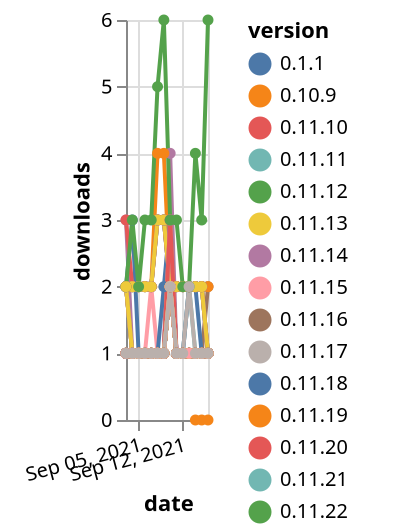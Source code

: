 {"$schema": "https://vega.github.io/schema/vega-lite/v5.json", "description": "A simple bar chart with embedded data.", "data": {"values": [{"date": "2021-09-03", "total": 203, "delta": 1, "version": "0.11.8"}, {"date": "2021-09-04", "total": 204, "delta": 1, "version": "0.11.8"}, {"date": "2021-09-05", "total": 205, "delta": 1, "version": "0.11.8"}, {"date": "2021-09-06", "total": 206, "delta": 1, "version": "0.11.8"}, {"date": "2021-09-07", "total": 207, "delta": 1, "version": "0.11.8"}, {"date": "2021-09-08", "total": 208, "delta": 1, "version": "0.11.8"}, {"date": "2021-09-09", "total": 209, "delta": 1, "version": "0.11.8"}, {"date": "2021-09-10", "total": 211, "delta": 2, "version": "0.11.8"}, {"date": "2021-09-11", "total": 212, "delta": 1, "version": "0.11.8"}, {"date": "2021-09-12", "total": 213, "delta": 1, "version": "0.11.8"}, {"date": "2021-09-13", "total": 214, "delta": 1, "version": "0.11.8"}, {"date": "2021-09-14", "total": 215, "delta": 1, "version": "0.11.8"}, {"date": "2021-09-15", "total": 216, "delta": 1, "version": "0.11.8"}, {"date": "2021-09-16", "total": 218, "delta": 2, "version": "0.11.8"}, {"date": "2021-09-03", "total": 196, "delta": 3, "version": "0.14.17"}, {"date": "2021-09-04", "total": 197, "delta": 1, "version": "0.14.17"}, {"date": "2021-09-05", "total": 198, "delta": 1, "version": "0.14.17"}, {"date": "2021-09-06", "total": 199, "delta": 1, "version": "0.14.17"}, {"date": "2021-09-07", "total": 200, "delta": 1, "version": "0.14.17"}, {"date": "2021-09-08", "total": 201, "delta": 1, "version": "0.14.17"}, {"date": "2021-09-09", "total": 202, "delta": 1, "version": "0.14.17"}, {"date": "2021-09-10", "total": 206, "delta": 4, "version": "0.14.17"}, {"date": "2021-09-11", "total": 207, "delta": 1, "version": "0.14.17"}, {"date": "2021-09-12", "total": 208, "delta": 1, "version": "0.14.17"}, {"date": "2021-09-13", "total": 209, "delta": 1, "version": "0.14.17"}, {"date": "2021-09-14", "total": 210, "delta": 1, "version": "0.14.17"}, {"date": "2021-09-15", "total": 211, "delta": 1, "version": "0.14.17"}, {"date": "2021-09-16", "total": 212, "delta": 1, "version": "0.14.17"}, {"date": "2021-09-03", "total": 229, "delta": 1, "version": "0.11.18"}, {"date": "2021-09-04", "total": 230, "delta": 1, "version": "0.11.18"}, {"date": "2021-09-05", "total": 231, "delta": 1, "version": "0.11.18"}, {"date": "2021-09-06", "total": 232, "delta": 1, "version": "0.11.18"}, {"date": "2021-09-07", "total": 233, "delta": 1, "version": "0.11.18"}, {"date": "2021-09-08", "total": 234, "delta": 1, "version": "0.11.18"}, {"date": "2021-09-09", "total": 235, "delta": 1, "version": "0.11.18"}, {"date": "2021-09-10", "total": 237, "delta": 2, "version": "0.11.18"}, {"date": "2021-09-11", "total": 238, "delta": 1, "version": "0.11.18"}, {"date": "2021-09-12", "total": 239, "delta": 1, "version": "0.11.18"}, {"date": "2021-09-13", "total": 240, "delta": 1, "version": "0.11.18"}, {"date": "2021-09-14", "total": 241, "delta": 1, "version": "0.11.18"}, {"date": "2021-09-15", "total": 242, "delta": 1, "version": "0.11.18"}, {"date": "2021-09-16", "total": 243, "delta": 1, "version": "0.11.18"}, {"date": "2021-09-03", "total": 190, "delta": 1, "version": "0.11.22"}, {"date": "2021-09-04", "total": 191, "delta": 1, "version": "0.11.22"}, {"date": "2021-09-05", "total": 192, "delta": 1, "version": "0.11.22"}, {"date": "2021-09-06", "total": 193, "delta": 1, "version": "0.11.22"}, {"date": "2021-09-07", "total": 194, "delta": 1, "version": "0.11.22"}, {"date": "2021-09-08", "total": 195, "delta": 1, "version": "0.11.22"}, {"date": "2021-09-09", "total": 196, "delta": 1, "version": "0.11.22"}, {"date": "2021-09-10", "total": 198, "delta": 2, "version": "0.11.22"}, {"date": "2021-09-11", "total": 199, "delta": 1, "version": "0.11.22"}, {"date": "2021-09-12", "total": 200, "delta": 1, "version": "0.11.22"}, {"date": "2021-09-13", "total": 201, "delta": 1, "version": "0.11.22"}, {"date": "2021-09-14", "total": 202, "delta": 1, "version": "0.11.22"}, {"date": "2021-09-15", "total": 203, "delta": 1, "version": "0.11.22"}, {"date": "2021-09-16", "total": 204, "delta": 1, "version": "0.11.22"}, {"date": "2021-09-03", "total": 173, "delta": 2, "version": "0.13.2"}, {"date": "2021-09-04", "total": 174, "delta": 1, "version": "0.13.2"}, {"date": "2021-09-05", "total": 175, "delta": 1, "version": "0.13.2"}, {"date": "2021-09-06", "total": 176, "delta": 1, "version": "0.13.2"}, {"date": "2021-09-07", "total": 177, "delta": 1, "version": "0.13.2"}, {"date": "2021-09-08", "total": 178, "delta": 1, "version": "0.13.2"}, {"date": "2021-09-09", "total": 179, "delta": 1, "version": "0.13.2"}, {"date": "2021-09-10", "total": 181, "delta": 2, "version": "0.13.2"}, {"date": "2021-09-11", "total": 182, "delta": 1, "version": "0.13.2"}, {"date": "2021-09-12", "total": 183, "delta": 1, "version": "0.13.2"}, {"date": "2021-09-13", "total": 184, "delta": 1, "version": "0.13.2"}, {"date": "2021-09-14", "total": 185, "delta": 1, "version": "0.13.2"}, {"date": "2021-09-15", "total": 186, "delta": 1, "version": "0.13.2"}, {"date": "2021-09-16", "total": 187, "delta": 1, "version": "0.13.2"}, {"date": "2021-09-03", "total": 187, "delta": 1, "version": "0.13.4"}, {"date": "2021-09-04", "total": 188, "delta": 1, "version": "0.13.4"}, {"date": "2021-09-05", "total": 189, "delta": 1, "version": "0.13.4"}, {"date": "2021-09-06", "total": 190, "delta": 1, "version": "0.13.4"}, {"date": "2021-09-07", "total": 191, "delta": 1, "version": "0.13.4"}, {"date": "2021-09-08", "total": 192, "delta": 1, "version": "0.13.4"}, {"date": "2021-09-09", "total": 193, "delta": 1, "version": "0.13.4"}, {"date": "2021-09-10", "total": 195, "delta": 2, "version": "0.13.4"}, {"date": "2021-09-11", "total": 196, "delta": 1, "version": "0.13.4"}, {"date": "2021-09-12", "total": 197, "delta": 1, "version": "0.13.4"}, {"date": "2021-09-13", "total": 198, "delta": 1, "version": "0.13.4"}, {"date": "2021-09-14", "total": 199, "delta": 1, "version": "0.13.4"}, {"date": "2021-09-15", "total": 200, "delta": 1, "version": "0.13.4"}, {"date": "2021-09-16", "total": 201, "delta": 1, "version": "0.13.4"}, {"date": "2021-09-03", "total": 2055, "delta": 2, "version": "0.9.9"}, {"date": "2021-09-04", "total": 2057, "delta": 2, "version": "0.9.9"}, {"date": "2021-09-05", "total": 2059, "delta": 2, "version": "0.9.9"}, {"date": "2021-09-06", "total": 2061, "delta": 2, "version": "0.9.9"}, {"date": "2021-09-07", "total": 2063, "delta": 2, "version": "0.9.9"}, {"date": "2021-09-08", "total": 2066, "delta": 3, "version": "0.9.9"}, {"date": "2021-09-09", "total": 2069, "delta": 3, "version": "0.9.9"}, {"date": "2021-09-10", "total": 2071, "delta": 2, "version": "0.9.9"}, {"date": "2021-09-11", "total": 2073, "delta": 2, "version": "0.9.9"}, {"date": "2021-09-12", "total": 2075, "delta": 2, "version": "0.9.9"}, {"date": "2021-09-13", "total": 2077, "delta": 2, "version": "0.9.9"}, {"date": "2021-09-14", "total": 2079, "delta": 2, "version": "0.9.9"}, {"date": "2021-09-15", "total": 2081, "delta": 2, "version": "0.9.9"}, {"date": "2021-09-16", "total": 2082, "delta": 1, "version": "0.9.9"}, {"date": "2021-09-03", "total": 205, "delta": 1, "version": "0.11.15"}, {"date": "2021-09-04", "total": 206, "delta": 1, "version": "0.11.15"}, {"date": "2021-09-05", "total": 207, "delta": 1, "version": "0.11.15"}, {"date": "2021-09-06", "total": 208, "delta": 1, "version": "0.11.15"}, {"date": "2021-09-07", "total": 210, "delta": 2, "version": "0.11.15"}, {"date": "2021-09-08", "total": 211, "delta": 1, "version": "0.11.15"}, {"date": "2021-09-09", "total": 212, "delta": 1, "version": "0.11.15"}, {"date": "2021-09-10", "total": 214, "delta": 2, "version": "0.11.15"}, {"date": "2021-09-11", "total": 215, "delta": 1, "version": "0.11.15"}, {"date": "2021-09-12", "total": 216, "delta": 1, "version": "0.11.15"}, {"date": "2021-09-13", "total": 217, "delta": 1, "version": "0.11.15"}, {"date": "2021-09-14", "total": 218, "delta": 1, "version": "0.11.15"}, {"date": "2021-09-15", "total": 219, "delta": 1, "version": "0.11.15"}, {"date": "2021-09-16", "total": 220, "delta": 1, "version": "0.11.15"}, {"date": "2021-09-03", "total": 172, "delta": 1, "version": "0.12.7"}, {"date": "2021-09-04", "total": 173, "delta": 1, "version": "0.12.7"}, {"date": "2021-09-05", "total": 174, "delta": 1, "version": "0.12.7"}, {"date": "2021-09-06", "total": 175, "delta": 1, "version": "0.12.7"}, {"date": "2021-09-07", "total": 176, "delta": 1, "version": "0.12.7"}, {"date": "2021-09-08", "total": 177, "delta": 1, "version": "0.12.7"}, {"date": "2021-09-09", "total": 178, "delta": 1, "version": "0.12.7"}, {"date": "2021-09-10", "total": 180, "delta": 2, "version": "0.12.7"}, {"date": "2021-09-11", "total": 181, "delta": 1, "version": "0.12.7"}, {"date": "2021-09-12", "total": 182, "delta": 1, "version": "0.12.7"}, {"date": "2021-09-13", "total": 183, "delta": 1, "version": "0.12.7"}, {"date": "2021-09-14", "total": 184, "delta": 1, "version": "0.12.7"}, {"date": "2021-09-15", "total": 185, "delta": 1, "version": "0.12.7"}, {"date": "2021-09-16", "total": 186, "delta": 1, "version": "0.12.7"}, {"date": "2021-09-03", "total": 46, "delta": 2, "version": "0.14.20"}, {"date": "2021-09-04", "total": 47, "delta": 1, "version": "0.14.20"}, {"date": "2021-09-05", "total": 48, "delta": 1, "version": "0.14.20"}, {"date": "2021-09-06", "total": 49, "delta": 1, "version": "0.14.20"}, {"date": "2021-09-07", "total": 50, "delta": 1, "version": "0.14.20"}, {"date": "2021-09-08", "total": 51, "delta": 1, "version": "0.14.20"}, {"date": "2021-09-09", "total": 52, "delta": 1, "version": "0.14.20"}, {"date": "2021-09-10", "total": 54, "delta": 2, "version": "0.14.20"}, {"date": "2021-09-11", "total": 55, "delta": 1, "version": "0.14.20"}, {"date": "2021-09-12", "total": 56, "delta": 1, "version": "0.14.20"}, {"date": "2021-09-13", "total": 57, "delta": 1, "version": "0.14.20"}, {"date": "2021-09-14", "total": 58, "delta": 1, "version": "0.14.20"}, {"date": "2021-09-15", "total": 59, "delta": 1, "version": "0.14.20"}, {"date": "2021-09-16", "total": 60, "delta": 1, "version": "0.14.20"}, {"date": "2021-09-03", "total": 196, "delta": 1, "version": "0.11.10"}, {"date": "2021-09-04", "total": 197, "delta": 1, "version": "0.11.10"}, {"date": "2021-09-05", "total": 198, "delta": 1, "version": "0.11.10"}, {"date": "2021-09-06", "total": 199, "delta": 1, "version": "0.11.10"}, {"date": "2021-09-07", "total": 200, "delta": 1, "version": "0.11.10"}, {"date": "2021-09-08", "total": 201, "delta": 1, "version": "0.11.10"}, {"date": "2021-09-09", "total": 202, "delta": 1, "version": "0.11.10"}, {"date": "2021-09-10", "total": 204, "delta": 2, "version": "0.11.10"}, {"date": "2021-09-11", "total": 205, "delta": 1, "version": "0.11.10"}, {"date": "2021-09-12", "total": 206, "delta": 1, "version": "0.11.10"}, {"date": "2021-09-13", "total": 207, "delta": 1, "version": "0.11.10"}, {"date": "2021-09-14", "total": 208, "delta": 1, "version": "0.11.10"}, {"date": "2021-09-15", "total": 209, "delta": 1, "version": "0.11.10"}, {"date": "2021-09-16", "total": 210, "delta": 1, "version": "0.11.10"}, {"date": "2021-09-03", "total": 151, "delta": 1, "version": "0.12.15"}, {"date": "2021-09-04", "total": 152, "delta": 1, "version": "0.12.15"}, {"date": "2021-09-05", "total": 153, "delta": 1, "version": "0.12.15"}, {"date": "2021-09-06", "total": 154, "delta": 1, "version": "0.12.15"}, {"date": "2021-09-07", "total": 155, "delta": 1, "version": "0.12.15"}, {"date": "2021-09-08", "total": 156, "delta": 1, "version": "0.12.15"}, {"date": "2021-09-09", "total": 157, "delta": 1, "version": "0.12.15"}, {"date": "2021-09-10", "total": 159, "delta": 2, "version": "0.12.15"}, {"date": "2021-09-11", "total": 160, "delta": 1, "version": "0.12.15"}, {"date": "2021-09-12", "total": 161, "delta": 1, "version": "0.12.15"}, {"date": "2021-09-13", "total": 162, "delta": 1, "version": "0.12.15"}, {"date": "2021-09-14", "total": 163, "delta": 1, "version": "0.12.15"}, {"date": "2021-09-15", "total": 164, "delta": 1, "version": "0.12.15"}, {"date": "2021-09-16", "total": 165, "delta": 1, "version": "0.12.15"}, {"date": "2021-09-03", "total": 200, "delta": 1, "version": "0.11.11"}, {"date": "2021-09-04", "total": 201, "delta": 1, "version": "0.11.11"}, {"date": "2021-09-05", "total": 202, "delta": 1, "version": "0.11.11"}, {"date": "2021-09-06", "total": 203, "delta": 1, "version": "0.11.11"}, {"date": "2021-09-07", "total": 204, "delta": 1, "version": "0.11.11"}, {"date": "2021-09-08", "total": 205, "delta": 1, "version": "0.11.11"}, {"date": "2021-09-09", "total": 206, "delta": 1, "version": "0.11.11"}, {"date": "2021-09-10", "total": 208, "delta": 2, "version": "0.11.11"}, {"date": "2021-09-11", "total": 209, "delta": 1, "version": "0.11.11"}, {"date": "2021-09-12", "total": 210, "delta": 1, "version": "0.11.11"}, {"date": "2021-09-13", "total": 212, "delta": 2, "version": "0.11.11"}, {"date": "2021-09-14", "total": 213, "delta": 1, "version": "0.11.11"}, {"date": "2021-09-15", "total": 214, "delta": 1, "version": "0.11.11"}, {"date": "2021-09-16", "total": 215, "delta": 1, "version": "0.11.11"}, {"date": "2021-09-03", "total": 120, "delta": 2, "version": "0.14.19"}, {"date": "2021-09-04", "total": 121, "delta": 1, "version": "0.14.19"}, {"date": "2021-09-05", "total": 122, "delta": 1, "version": "0.14.19"}, {"date": "2021-09-06", "total": 123, "delta": 1, "version": "0.14.19"}, {"date": "2021-09-07", "total": 124, "delta": 1, "version": "0.14.19"}, {"date": "2021-09-08", "total": 125, "delta": 1, "version": "0.14.19"}, {"date": "2021-09-09", "total": 126, "delta": 1, "version": "0.14.19"}, {"date": "2021-09-10", "total": 128, "delta": 2, "version": "0.14.19"}, {"date": "2021-09-11", "total": 129, "delta": 1, "version": "0.14.19"}, {"date": "2021-09-12", "total": 130, "delta": 1, "version": "0.14.19"}, {"date": "2021-09-13", "total": 131, "delta": 1, "version": "0.14.19"}, {"date": "2021-09-14", "total": 132, "delta": 1, "version": "0.14.19"}, {"date": "2021-09-15", "total": 133, "delta": 1, "version": "0.14.19"}, {"date": "2021-09-16", "total": 134, "delta": 1, "version": "0.14.19"}, {"date": "2021-09-03", "total": 204, "delta": 1, "version": "0.11.7"}, {"date": "2021-09-04", "total": 205, "delta": 1, "version": "0.11.7"}, {"date": "2021-09-05", "total": 206, "delta": 1, "version": "0.11.7"}, {"date": "2021-09-06", "total": 207, "delta": 1, "version": "0.11.7"}, {"date": "2021-09-07", "total": 208, "delta": 1, "version": "0.11.7"}, {"date": "2021-09-08", "total": 209, "delta": 1, "version": "0.11.7"}, {"date": "2021-09-09", "total": 210, "delta": 1, "version": "0.11.7"}, {"date": "2021-09-10", "total": 212, "delta": 2, "version": "0.11.7"}, {"date": "2021-09-11", "total": 213, "delta": 1, "version": "0.11.7"}, {"date": "2021-09-12", "total": 214, "delta": 1, "version": "0.11.7"}, {"date": "2021-09-13", "total": 215, "delta": 1, "version": "0.11.7"}, {"date": "2021-09-14", "total": 216, "delta": 1, "version": "0.11.7"}, {"date": "2021-09-15", "total": 217, "delta": 1, "version": "0.11.7"}, {"date": "2021-09-16", "total": 218, "delta": 1, "version": "0.11.7"}, {"date": "2021-09-03", "total": 198, "delta": 1, "version": "0.11.12"}, {"date": "2021-09-04", "total": 199, "delta": 1, "version": "0.11.12"}, {"date": "2021-09-05", "total": 200, "delta": 1, "version": "0.11.12"}, {"date": "2021-09-06", "total": 201, "delta": 1, "version": "0.11.12"}, {"date": "2021-09-07", "total": 202, "delta": 1, "version": "0.11.12"}, {"date": "2021-09-08", "total": 203, "delta": 1, "version": "0.11.12"}, {"date": "2021-09-09", "total": 204, "delta": 1, "version": "0.11.12"}, {"date": "2021-09-10", "total": 206, "delta": 2, "version": "0.11.12"}, {"date": "2021-09-11", "total": 207, "delta": 1, "version": "0.11.12"}, {"date": "2021-09-12", "total": 208, "delta": 1, "version": "0.11.12"}, {"date": "2021-09-13", "total": 209, "delta": 1, "version": "0.11.12"}, {"date": "2021-09-14", "total": 210, "delta": 1, "version": "0.11.12"}, {"date": "2021-09-15", "total": 211, "delta": 1, "version": "0.11.12"}, {"date": "2021-09-16", "total": 212, "delta": 1, "version": "0.11.12"}, {"date": "2021-09-03", "total": 191, "delta": 1, "version": "0.11.21"}, {"date": "2021-09-04", "total": 192, "delta": 1, "version": "0.11.21"}, {"date": "2021-09-05", "total": 193, "delta": 1, "version": "0.11.21"}, {"date": "2021-09-06", "total": 194, "delta": 1, "version": "0.11.21"}, {"date": "2021-09-07", "total": 195, "delta": 1, "version": "0.11.21"}, {"date": "2021-09-08", "total": 196, "delta": 1, "version": "0.11.21"}, {"date": "2021-09-09", "total": 197, "delta": 1, "version": "0.11.21"}, {"date": "2021-09-10", "total": 199, "delta": 2, "version": "0.11.21"}, {"date": "2021-09-11", "total": 200, "delta": 1, "version": "0.11.21"}, {"date": "2021-09-12", "total": 201, "delta": 1, "version": "0.11.21"}, {"date": "2021-09-13", "total": 202, "delta": 1, "version": "0.11.21"}, {"date": "2021-09-14", "total": 203, "delta": 1, "version": "0.11.21"}, {"date": "2021-09-15", "total": 204, "delta": 1, "version": "0.11.21"}, {"date": "2021-09-16", "total": 205, "delta": 1, "version": "0.11.21"}, {"date": "2021-09-03", "total": 170, "delta": 1, "version": "0.12.1"}, {"date": "2021-09-04", "total": 171, "delta": 1, "version": "0.12.1"}, {"date": "2021-09-05", "total": 172, "delta": 1, "version": "0.12.1"}, {"date": "2021-09-06", "total": 173, "delta": 1, "version": "0.12.1"}, {"date": "2021-09-07", "total": 174, "delta": 1, "version": "0.12.1"}, {"date": "2021-09-08", "total": 175, "delta": 1, "version": "0.12.1"}, {"date": "2021-09-09", "total": 176, "delta": 1, "version": "0.12.1"}, {"date": "2021-09-10", "total": 178, "delta": 2, "version": "0.12.1"}, {"date": "2021-09-11", "total": 179, "delta": 1, "version": "0.12.1"}, {"date": "2021-09-12", "total": 180, "delta": 1, "version": "0.12.1"}, {"date": "2021-09-13", "total": 181, "delta": 1, "version": "0.12.1"}, {"date": "2021-09-14", "total": 182, "delta": 1, "version": "0.12.1"}, {"date": "2021-09-15", "total": 183, "delta": 1, "version": "0.12.1"}, {"date": "2021-09-16", "total": 184, "delta": 1, "version": "0.12.1"}, {"date": "2021-09-03", "total": 291, "delta": 1, "version": "0.12.6"}, {"date": "2021-09-04", "total": 292, "delta": 1, "version": "0.12.6"}, {"date": "2021-09-05", "total": 293, "delta": 1, "version": "0.12.6"}, {"date": "2021-09-06", "total": 294, "delta": 1, "version": "0.12.6"}, {"date": "2021-09-07", "total": 295, "delta": 1, "version": "0.12.6"}, {"date": "2021-09-08", "total": 296, "delta": 1, "version": "0.12.6"}, {"date": "2021-09-09", "total": 297, "delta": 1, "version": "0.12.6"}, {"date": "2021-09-10", "total": 300, "delta": 3, "version": "0.12.6"}, {"date": "2021-09-11", "total": 301, "delta": 1, "version": "0.12.6"}, {"date": "2021-09-12", "total": 302, "delta": 1, "version": "0.12.6"}, {"date": "2021-09-13", "total": 303, "delta": 1, "version": "0.12.6"}, {"date": "2021-09-14", "total": 304, "delta": 1, "version": "0.12.6"}, {"date": "2021-09-15", "total": 305, "delta": 1, "version": "0.12.6"}, {"date": "2021-09-16", "total": 306, "delta": 1, "version": "0.12.6"}, {"date": "2021-09-03", "total": 2004, "delta": 2, "version": "0.10.9"}, {"date": "2021-09-04", "total": 2006, "delta": 2, "version": "0.10.9"}, {"date": "2021-09-05", "total": 2008, "delta": 2, "version": "0.10.9"}, {"date": "2021-09-06", "total": 2010, "delta": 2, "version": "0.10.9"}, {"date": "2021-09-07", "total": 2012, "delta": 2, "version": "0.10.9"}, {"date": "2021-09-08", "total": 2016, "delta": 4, "version": "0.10.9"}, {"date": "2021-09-09", "total": 2020, "delta": 4, "version": "0.10.9"}, {"date": "2021-09-10", "total": 2022, "delta": 2, "version": "0.10.9"}, {"date": "2021-09-11", "total": 2024, "delta": 2, "version": "0.10.9"}, {"date": "2021-09-12", "total": 2026, "delta": 2, "version": "0.10.9"}, {"date": "2021-09-13", "total": 2028, "delta": 2, "version": "0.10.9"}, {"date": "2021-09-14", "total": 2030, "delta": 2, "version": "0.10.9"}, {"date": "2021-09-15", "total": 2032, "delta": 2, "version": "0.10.9"}, {"date": "2021-09-16", "total": 2034, "delta": 2, "version": "0.10.9"}, {"date": "2021-09-03", "total": 2342, "delta": 2, "version": "0.1.1"}, {"date": "2021-09-04", "total": 2344, "delta": 2, "version": "0.1.1"}, {"date": "2021-09-05", "total": 2346, "delta": 2, "version": "0.1.1"}, {"date": "2021-09-06", "total": 2348, "delta": 2, "version": "0.1.1"}, {"date": "2021-09-07", "total": 2350, "delta": 2, "version": "0.1.1"}, {"date": "2021-09-08", "total": 2353, "delta": 3, "version": "0.1.1"}, {"date": "2021-09-09", "total": 2356, "delta": 3, "version": "0.1.1"}, {"date": "2021-09-10", "total": 2358, "delta": 2, "version": "0.1.1"}, {"date": "2021-09-11", "total": 2360, "delta": 2, "version": "0.1.1"}, {"date": "2021-09-12", "total": 2362, "delta": 2, "version": "0.1.1"}, {"date": "2021-09-13", "total": 2364, "delta": 2, "version": "0.1.1"}, {"date": "2021-09-14", "total": 2366, "delta": 2, "version": "0.1.1"}, {"date": "2021-09-15", "total": 2368, "delta": 2, "version": "0.1.1"}, {"date": "2021-09-16", "total": 2369, "delta": 1, "version": "0.1.1"}, {"date": "2021-09-03", "total": 44, "delta": 2, "version": "0.14.21"}, {"date": "2021-09-04", "total": 47, "delta": 3, "version": "0.14.21"}, {"date": "2021-09-05", "total": 48, "delta": 1, "version": "0.14.21"}, {"date": "2021-09-06", "total": 49, "delta": 1, "version": "0.14.21"}, {"date": "2021-09-07", "total": 50, "delta": 1, "version": "0.14.21"}, {"date": "2021-09-08", "total": 51, "delta": 1, "version": "0.14.21"}, {"date": "2021-09-09", "total": 53, "delta": 2, "version": "0.14.21"}, {"date": "2021-09-10", "total": 56, "delta": 3, "version": "0.14.21"}, {"date": "2021-09-11", "total": 57, "delta": 1, "version": "0.14.21"}, {"date": "2021-09-12", "total": 58, "delta": 1, "version": "0.14.21"}, {"date": "2021-09-13", "total": 60, "delta": 2, "version": "0.14.21"}, {"date": "2021-09-14", "total": 62, "delta": 2, "version": "0.14.21"}, {"date": "2021-09-15", "total": 63, "delta": 1, "version": "0.14.21"}, {"date": "2021-09-16", "total": 64, "delta": 1, "version": "0.14.21"}, {"date": "2021-09-03", "total": 2852, "delta": 2, "version": "0.5.9"}, {"date": "2021-09-04", "total": 2854, "delta": 2, "version": "0.5.9"}, {"date": "2021-09-05", "total": 2856, "delta": 2, "version": "0.5.9"}, {"date": "2021-09-06", "total": 2858, "delta": 2, "version": "0.5.9"}, {"date": "2021-09-07", "total": 2860, "delta": 2, "version": "0.5.9"}, {"date": "2021-09-08", "total": 2863, "delta": 3, "version": "0.5.9"}, {"date": "2021-09-09", "total": 2866, "delta": 3, "version": "0.5.9"}, {"date": "2021-09-10", "total": 2868, "delta": 2, "version": "0.5.9"}, {"date": "2021-09-11", "total": 2870, "delta": 2, "version": "0.5.9"}, {"date": "2021-09-12", "total": 2872, "delta": 2, "version": "0.5.9"}, {"date": "2021-09-13", "total": 2874, "delta": 2, "version": "0.5.9"}, {"date": "2021-09-14", "total": 2876, "delta": 2, "version": "0.5.9"}, {"date": "2021-09-15", "total": 2878, "delta": 2, "version": "0.5.9"}, {"date": "2021-09-16", "total": 2879, "delta": 1, "version": "0.5.9"}, {"date": "2021-09-03", "total": 2434, "delta": 3, "version": "0.5.3"}, {"date": "2021-09-04", "total": 2436, "delta": 2, "version": "0.5.3"}, {"date": "2021-09-05", "total": 2438, "delta": 2, "version": "0.5.3"}, {"date": "2021-09-06", "total": 2440, "delta": 2, "version": "0.5.3"}, {"date": "2021-09-07", "total": 2442, "delta": 2, "version": "0.5.3"}, {"date": "2021-09-08", "total": 2445, "delta": 3, "version": "0.5.3"}, {"date": "2021-09-09", "total": 2448, "delta": 3, "version": "0.5.3"}, {"date": "2021-09-10", "total": 2450, "delta": 2, "version": "0.5.3"}, {"date": "2021-09-11", "total": 2452, "delta": 2, "version": "0.5.3"}, {"date": "2021-09-12", "total": 2454, "delta": 2, "version": "0.5.3"}, {"date": "2021-09-13", "total": 2456, "delta": 2, "version": "0.5.3"}, {"date": "2021-09-14", "total": 2458, "delta": 2, "version": "0.5.3"}, {"date": "2021-09-15", "total": 2460, "delta": 2, "version": "0.5.3"}, {"date": "2021-09-16", "total": 2461, "delta": 1, "version": "0.5.3"}, {"date": "2021-09-03", "total": 190, "delta": 2, "version": "0.11.17"}, {"date": "2021-09-04", "total": 191, "delta": 1, "version": "0.11.17"}, {"date": "2021-09-05", "total": 192, "delta": 1, "version": "0.11.17"}, {"date": "2021-09-06", "total": 193, "delta": 1, "version": "0.11.17"}, {"date": "2021-09-07", "total": 194, "delta": 1, "version": "0.11.17"}, {"date": "2021-09-08", "total": 195, "delta": 1, "version": "0.11.17"}, {"date": "2021-09-09", "total": 196, "delta": 1, "version": "0.11.17"}, {"date": "2021-09-10", "total": 198, "delta": 2, "version": "0.11.17"}, {"date": "2021-09-11", "total": 199, "delta": 1, "version": "0.11.17"}, {"date": "2021-09-12", "total": 200, "delta": 1, "version": "0.11.17"}, {"date": "2021-09-13", "total": 201, "delta": 1, "version": "0.11.17"}, {"date": "2021-09-14", "total": 202, "delta": 1, "version": "0.11.17"}, {"date": "2021-09-15", "total": 203, "delta": 1, "version": "0.11.17"}, {"date": "2021-09-16", "total": 204, "delta": 1, "version": "0.11.17"}, {"date": "2021-09-03", "total": 186, "delta": 1, "version": "0.11.19"}, {"date": "2021-09-04", "total": 187, "delta": 1, "version": "0.11.19"}, {"date": "2021-09-05", "total": 188, "delta": 1, "version": "0.11.19"}, {"date": "2021-09-06", "total": 189, "delta": 1, "version": "0.11.19"}, {"date": "2021-09-07", "total": 190, "delta": 1, "version": "0.11.19"}, {"date": "2021-09-08", "total": 191, "delta": 1, "version": "0.11.19"}, {"date": "2021-09-09", "total": 192, "delta": 1, "version": "0.11.19"}, {"date": "2021-09-10", "total": 194, "delta": 2, "version": "0.11.19"}, {"date": "2021-09-11", "total": 195, "delta": 1, "version": "0.11.19"}, {"date": "2021-09-12", "total": 196, "delta": 1, "version": "0.11.19"}, {"date": "2021-09-13", "total": 197, "delta": 1, "version": "0.11.19"}, {"date": "2021-09-14", "total": 198, "delta": 1, "version": "0.11.19"}, {"date": "2021-09-15", "total": 199, "delta": 1, "version": "0.11.19"}, {"date": "2021-09-16", "total": 200, "delta": 1, "version": "0.11.19"}, {"date": "2021-09-03", "total": 2025, "delta": 2, "version": "0.9.11"}, {"date": "2021-09-04", "total": 2027, "delta": 2, "version": "0.9.11"}, {"date": "2021-09-05", "total": 2029, "delta": 2, "version": "0.9.11"}, {"date": "2021-09-06", "total": 2031, "delta": 2, "version": "0.9.11"}, {"date": "2021-09-07", "total": 2033, "delta": 2, "version": "0.9.11"}, {"date": "2021-09-08", "total": 2036, "delta": 3, "version": "0.9.11"}, {"date": "2021-09-09", "total": 2039, "delta": 3, "version": "0.9.11"}, {"date": "2021-09-10", "total": 2041, "delta": 2, "version": "0.9.11"}, {"date": "2021-09-11", "total": 2043, "delta": 2, "version": "0.9.11"}, {"date": "2021-09-12", "total": 2045, "delta": 2, "version": "0.9.11"}, {"date": "2021-09-13", "total": 2047, "delta": 2, "version": "0.9.11"}, {"date": "2021-09-14", "total": 2049, "delta": 2, "version": "0.9.11"}, {"date": "2021-09-15", "total": 2051, "delta": 2, "version": "0.9.11"}, {"date": "2021-09-16", "total": 2052, "delta": 1, "version": "0.9.11"}, {"date": "2021-09-03", "total": 240, "delta": 1, "version": "0.12.8"}, {"date": "2021-09-04", "total": 241, "delta": 1, "version": "0.12.8"}, {"date": "2021-09-05", "total": 242, "delta": 1, "version": "0.12.8"}, {"date": "2021-09-06", "total": 243, "delta": 1, "version": "0.12.8"}, {"date": "2021-09-07", "total": 244, "delta": 1, "version": "0.12.8"}, {"date": "2021-09-08", "total": 245, "delta": 1, "version": "0.12.8"}, {"date": "2021-09-09", "total": 246, "delta": 1, "version": "0.12.8"}, {"date": "2021-09-10", "total": 249, "delta": 3, "version": "0.12.8"}, {"date": "2021-09-11", "total": 250, "delta": 1, "version": "0.12.8"}, {"date": "2021-09-12", "total": 251, "delta": 1, "version": "0.12.8"}, {"date": "2021-09-13", "total": 252, "delta": 1, "version": "0.12.8"}, {"date": "2021-09-14", "total": 253, "delta": 1, "version": "0.12.8"}, {"date": "2021-09-15", "total": 254, "delta": 1, "version": "0.12.8"}, {"date": "2021-09-16", "total": 255, "delta": 1, "version": "0.12.8"}, {"date": "2021-09-03", "total": 165, "delta": 1, "version": "0.12.14"}, {"date": "2021-09-04", "total": 166, "delta": 1, "version": "0.12.14"}, {"date": "2021-09-05", "total": 167, "delta": 1, "version": "0.12.14"}, {"date": "2021-09-06", "total": 168, "delta": 1, "version": "0.12.14"}, {"date": "2021-09-07", "total": 169, "delta": 1, "version": "0.12.14"}, {"date": "2021-09-08", "total": 170, "delta": 1, "version": "0.12.14"}, {"date": "2021-09-09", "total": 171, "delta": 1, "version": "0.12.14"}, {"date": "2021-09-10", "total": 173, "delta": 2, "version": "0.12.14"}, {"date": "2021-09-11", "total": 174, "delta": 1, "version": "0.12.14"}, {"date": "2021-09-12", "total": 175, "delta": 1, "version": "0.12.14"}, {"date": "2021-09-13", "total": 176, "delta": 1, "version": "0.12.14"}, {"date": "2021-09-14", "total": 177, "delta": 1, "version": "0.12.14"}, {"date": "2021-09-15", "total": 178, "delta": 1, "version": "0.12.14"}, {"date": "2021-09-16", "total": 179, "delta": 1, "version": "0.12.14"}, {"date": "2021-09-03", "total": 232, "delta": 1, "version": "0.11.23"}, {"date": "2021-09-04", "total": 233, "delta": 1, "version": "0.11.23"}, {"date": "2021-09-05", "total": 234, "delta": 1, "version": "0.11.23"}, {"date": "2021-09-06", "total": 235, "delta": 1, "version": "0.11.23"}, {"date": "2021-09-07", "total": 236, "delta": 1, "version": "0.11.23"}, {"date": "2021-09-08", "total": 237, "delta": 1, "version": "0.11.23"}, {"date": "2021-09-09", "total": 238, "delta": 1, "version": "0.11.23"}, {"date": "2021-09-10", "total": 240, "delta": 2, "version": "0.11.23"}, {"date": "2021-09-11", "total": 241, "delta": 1, "version": "0.11.23"}, {"date": "2021-09-12", "total": 242, "delta": 1, "version": "0.11.23"}, {"date": "2021-09-13", "total": 243, "delta": 1, "version": "0.11.23"}, {"date": "2021-09-14", "total": 244, "delta": 1, "version": "0.11.23"}, {"date": "2021-09-15", "total": 245, "delta": 1, "version": "0.11.23"}, {"date": "2021-09-16", "total": 246, "delta": 1, "version": "0.11.23"}, {"date": "2021-09-03", "total": 241, "delta": 1, "version": "0.11.13"}, {"date": "2021-09-04", "total": 242, "delta": 1, "version": "0.11.13"}, {"date": "2021-09-05", "total": 243, "delta": 1, "version": "0.11.13"}, {"date": "2021-09-06", "total": 244, "delta": 1, "version": "0.11.13"}, {"date": "2021-09-07", "total": 245, "delta": 1, "version": "0.11.13"}, {"date": "2021-09-08", "total": 246, "delta": 1, "version": "0.11.13"}, {"date": "2021-09-09", "total": 247, "delta": 1, "version": "0.11.13"}, {"date": "2021-09-10", "total": 249, "delta": 2, "version": "0.11.13"}, {"date": "2021-09-11", "total": 250, "delta": 1, "version": "0.11.13"}, {"date": "2021-09-12", "total": 251, "delta": 1, "version": "0.11.13"}, {"date": "2021-09-13", "total": 252, "delta": 1, "version": "0.11.13"}, {"date": "2021-09-14", "total": 253, "delta": 1, "version": "0.11.13"}, {"date": "2021-09-15", "total": 254, "delta": 1, "version": "0.11.13"}, {"date": "2021-09-16", "total": 255, "delta": 1, "version": "0.11.13"}, {"date": "2021-09-03", "total": 186, "delta": 1, "version": "0.12.2"}, {"date": "2021-09-04", "total": 187, "delta": 1, "version": "0.12.2"}, {"date": "2021-09-05", "total": 188, "delta": 1, "version": "0.12.2"}, {"date": "2021-09-06", "total": 189, "delta": 1, "version": "0.12.2"}, {"date": "2021-09-07", "total": 190, "delta": 1, "version": "0.12.2"}, {"date": "2021-09-08", "total": 191, "delta": 1, "version": "0.12.2"}, {"date": "2021-09-09", "total": 192, "delta": 1, "version": "0.12.2"}, {"date": "2021-09-10", "total": 194, "delta": 2, "version": "0.12.2"}, {"date": "2021-09-11", "total": 195, "delta": 1, "version": "0.12.2"}, {"date": "2021-09-12", "total": 196, "delta": 1, "version": "0.12.2"}, {"date": "2021-09-13", "total": 197, "delta": 1, "version": "0.12.2"}, {"date": "2021-09-14", "total": 198, "delta": 1, "version": "0.12.2"}, {"date": "2021-09-15", "total": 199, "delta": 1, "version": "0.12.2"}, {"date": "2021-09-16", "total": 200, "delta": 1, "version": "0.12.2"}, {"date": "2021-09-03", "total": 235, "delta": 1, "version": "0.11.14"}, {"date": "2021-09-04", "total": 236, "delta": 1, "version": "0.11.14"}, {"date": "2021-09-05", "total": 237, "delta": 1, "version": "0.11.14"}, {"date": "2021-09-06", "total": 238, "delta": 1, "version": "0.11.14"}, {"date": "2021-09-07", "total": 239, "delta": 1, "version": "0.11.14"}, {"date": "2021-09-08", "total": 240, "delta": 1, "version": "0.11.14"}, {"date": "2021-09-09", "total": 241, "delta": 1, "version": "0.11.14"}, {"date": "2021-09-10", "total": 243, "delta": 2, "version": "0.11.14"}, {"date": "2021-09-11", "total": 244, "delta": 1, "version": "0.11.14"}, {"date": "2021-09-12", "total": 245, "delta": 1, "version": "0.11.14"}, {"date": "2021-09-13", "total": 246, "delta": 1, "version": "0.11.14"}, {"date": "2021-09-14", "total": 247, "delta": 1, "version": "0.11.14"}, {"date": "2021-09-15", "total": 248, "delta": 1, "version": "0.11.14"}, {"date": "2021-09-16", "total": 249, "delta": 1, "version": "0.11.14"}, {"date": "2021-09-03", "total": 168, "delta": 1, "version": "0.12.4"}, {"date": "2021-09-04", "total": 169, "delta": 1, "version": "0.12.4"}, {"date": "2021-09-05", "total": 170, "delta": 1, "version": "0.12.4"}, {"date": "2021-09-06", "total": 171, "delta": 1, "version": "0.12.4"}, {"date": "2021-09-07", "total": 172, "delta": 1, "version": "0.12.4"}, {"date": "2021-09-08", "total": 173, "delta": 1, "version": "0.12.4"}, {"date": "2021-09-09", "total": 174, "delta": 1, "version": "0.12.4"}, {"date": "2021-09-10", "total": 176, "delta": 2, "version": "0.12.4"}, {"date": "2021-09-11", "total": 177, "delta": 1, "version": "0.12.4"}, {"date": "2021-09-12", "total": 178, "delta": 1, "version": "0.12.4"}, {"date": "2021-09-13", "total": 179, "delta": 1, "version": "0.12.4"}, {"date": "2021-09-14", "total": 180, "delta": 1, "version": "0.12.4"}, {"date": "2021-09-15", "total": 181, "delta": 1, "version": "0.12.4"}, {"date": "2021-09-16", "total": 182, "delta": 1, "version": "0.12.4"}, {"date": "2021-09-03", "total": 183, "delta": 1, "version": "0.12.13"}, {"date": "2021-09-04", "total": 184, "delta": 1, "version": "0.12.13"}, {"date": "2021-09-05", "total": 185, "delta": 1, "version": "0.12.13"}, {"date": "2021-09-06", "total": 186, "delta": 1, "version": "0.12.13"}, {"date": "2021-09-07", "total": 187, "delta": 1, "version": "0.12.13"}, {"date": "2021-09-08", "total": 188, "delta": 1, "version": "0.12.13"}, {"date": "2021-09-09", "total": 189, "delta": 1, "version": "0.12.13"}, {"date": "2021-09-10", "total": 191, "delta": 2, "version": "0.12.13"}, {"date": "2021-09-11", "total": 192, "delta": 1, "version": "0.12.13"}, {"date": "2021-09-12", "total": 193, "delta": 1, "version": "0.12.13"}, {"date": "2021-09-13", "total": 194, "delta": 1, "version": "0.12.13"}, {"date": "2021-09-14", "total": 195, "delta": 1, "version": "0.12.13"}, {"date": "2021-09-15", "total": 196, "delta": 1, "version": "0.12.13"}, {"date": "2021-09-16", "total": 197, "delta": 1, "version": "0.12.13"}, {"date": "2021-09-03", "total": 266, "delta": 1, "version": "0.12.5"}, {"date": "2021-09-04", "total": 267, "delta": 1, "version": "0.12.5"}, {"date": "2021-09-05", "total": 268, "delta": 1, "version": "0.12.5"}, {"date": "2021-09-06", "total": 269, "delta": 1, "version": "0.12.5"}, {"date": "2021-09-07", "total": 270, "delta": 1, "version": "0.12.5"}, {"date": "2021-09-08", "total": 271, "delta": 1, "version": "0.12.5"}, {"date": "2021-09-09", "total": 272, "delta": 1, "version": "0.12.5"}, {"date": "2021-09-10", "total": 275, "delta": 3, "version": "0.12.5"}, {"date": "2021-09-11", "total": 276, "delta": 1, "version": "0.12.5"}, {"date": "2021-09-12", "total": 277, "delta": 1, "version": "0.12.5"}, {"date": "2021-09-13", "total": 278, "delta": 1, "version": "0.12.5"}, {"date": "2021-09-14", "total": 279, "delta": 1, "version": "0.12.5"}, {"date": "2021-09-15", "total": 280, "delta": 1, "version": "0.12.5"}, {"date": "2021-09-16", "total": 281, "delta": 1, "version": "0.12.5"}, {"date": "2021-09-03", "total": 300, "delta": 1, "version": "0.11.20"}, {"date": "2021-09-04", "total": 301, "delta": 1, "version": "0.11.20"}, {"date": "2021-09-05", "total": 302, "delta": 1, "version": "0.11.20"}, {"date": "2021-09-06", "total": 303, "delta": 1, "version": "0.11.20"}, {"date": "2021-09-07", "total": 304, "delta": 1, "version": "0.11.20"}, {"date": "2021-09-08", "total": 305, "delta": 1, "version": "0.11.20"}, {"date": "2021-09-09", "total": 306, "delta": 1, "version": "0.11.20"}, {"date": "2021-09-10", "total": 309, "delta": 3, "version": "0.11.20"}, {"date": "2021-09-11", "total": 310, "delta": 1, "version": "0.11.20"}, {"date": "2021-09-12", "total": 311, "delta": 1, "version": "0.11.20"}, {"date": "2021-09-13", "total": 312, "delta": 1, "version": "0.11.20"}, {"date": "2021-09-14", "total": 313, "delta": 1, "version": "0.11.20"}, {"date": "2021-09-15", "total": 314, "delta": 1, "version": "0.11.20"}, {"date": "2021-09-16", "total": 315, "delta": 1, "version": "0.11.20"}, {"date": "2021-09-14", "total": 19, "delta": 0, "version": "0.14.22"}, {"date": "2021-09-15", "total": 30, "delta": 0, "version": "0.14.22"}, {"date": "2021-09-16", "total": 46, "delta": 0, "version": "0.14.22"}, {"date": "2021-09-03", "total": 105, "delta": 2, "version": "0.14.18"}, {"date": "2021-09-04", "total": 106, "delta": 1, "version": "0.14.18"}, {"date": "2021-09-05", "total": 107, "delta": 1, "version": "0.14.18"}, {"date": "2021-09-06", "total": 108, "delta": 1, "version": "0.14.18"}, {"date": "2021-09-07", "total": 109, "delta": 1, "version": "0.14.18"}, {"date": "2021-09-08", "total": 110, "delta": 1, "version": "0.14.18"}, {"date": "2021-09-09", "total": 111, "delta": 1, "version": "0.14.18"}, {"date": "2021-09-10", "total": 113, "delta": 2, "version": "0.14.18"}, {"date": "2021-09-11", "total": 114, "delta": 1, "version": "0.14.18"}, {"date": "2021-09-12", "total": 115, "delta": 1, "version": "0.14.18"}, {"date": "2021-09-13", "total": 116, "delta": 1, "version": "0.14.18"}, {"date": "2021-09-14", "total": 117, "delta": 1, "version": "0.14.18"}, {"date": "2021-09-15", "total": 118, "delta": 1, "version": "0.14.18"}, {"date": "2021-09-16", "total": 119, "delta": 1, "version": "0.14.18"}, {"date": "2021-09-03", "total": 5571, "delta": 2, "version": "0.7.2"}, {"date": "2021-09-04", "total": 5574, "delta": 3, "version": "0.7.2"}, {"date": "2021-09-05", "total": 5576, "delta": 2, "version": "0.7.2"}, {"date": "2021-09-06", "total": 5579, "delta": 3, "version": "0.7.2"}, {"date": "2021-09-07", "total": 5582, "delta": 3, "version": "0.7.2"}, {"date": "2021-09-08", "total": 5587, "delta": 5, "version": "0.7.2"}, {"date": "2021-09-09", "total": 5593, "delta": 6, "version": "0.7.2"}, {"date": "2021-09-10", "total": 5596, "delta": 3, "version": "0.7.2"}, {"date": "2021-09-11", "total": 5599, "delta": 3, "version": "0.7.2"}, {"date": "2021-09-12", "total": 5601, "delta": 2, "version": "0.7.2"}, {"date": "2021-09-13", "total": 5603, "delta": 2, "version": "0.7.2"}, {"date": "2021-09-14", "total": 5607, "delta": 4, "version": "0.7.2"}, {"date": "2021-09-15", "total": 5610, "delta": 3, "version": "0.7.2"}, {"date": "2021-09-16", "total": 5616, "delta": 6, "version": "0.7.2"}, {"date": "2021-09-03", "total": 193, "delta": 2, "version": "0.11.16"}, {"date": "2021-09-04", "total": 194, "delta": 1, "version": "0.11.16"}, {"date": "2021-09-05", "total": 195, "delta": 1, "version": "0.11.16"}, {"date": "2021-09-06", "total": 196, "delta": 1, "version": "0.11.16"}, {"date": "2021-09-07", "total": 197, "delta": 1, "version": "0.11.16"}, {"date": "2021-09-08", "total": 198, "delta": 1, "version": "0.11.16"}, {"date": "2021-09-09", "total": 199, "delta": 1, "version": "0.11.16"}, {"date": "2021-09-10", "total": 201, "delta": 2, "version": "0.11.16"}, {"date": "2021-09-11", "total": 202, "delta": 1, "version": "0.11.16"}, {"date": "2021-09-12", "total": 203, "delta": 1, "version": "0.11.16"}, {"date": "2021-09-13", "total": 204, "delta": 1, "version": "0.11.16"}, {"date": "2021-09-14", "total": 205, "delta": 1, "version": "0.11.16"}, {"date": "2021-09-15", "total": 206, "delta": 1, "version": "0.11.16"}, {"date": "2021-09-16", "total": 207, "delta": 1, "version": "0.11.16"}, {"date": "2021-09-03", "total": 160, "delta": 1, "version": "0.12.9"}, {"date": "2021-09-04", "total": 161, "delta": 1, "version": "0.12.9"}, {"date": "2021-09-05", "total": 162, "delta": 1, "version": "0.12.9"}, {"date": "2021-09-06", "total": 163, "delta": 1, "version": "0.12.9"}, {"date": "2021-09-07", "total": 164, "delta": 1, "version": "0.12.9"}, {"date": "2021-09-08", "total": 165, "delta": 1, "version": "0.12.9"}, {"date": "2021-09-09", "total": 166, "delta": 1, "version": "0.12.9"}, {"date": "2021-09-10", "total": 168, "delta": 2, "version": "0.12.9"}, {"date": "2021-09-11", "total": 169, "delta": 1, "version": "0.12.9"}, {"date": "2021-09-12", "total": 170, "delta": 1, "version": "0.12.9"}, {"date": "2021-09-13", "total": 171, "delta": 1, "version": "0.12.9"}, {"date": "2021-09-14", "total": 172, "delta": 1, "version": "0.12.9"}, {"date": "2021-09-15", "total": 173, "delta": 1, "version": "0.12.9"}, {"date": "2021-09-16", "total": 174, "delta": 1, "version": "0.12.9"}, {"date": "2021-09-03", "total": 194, "delta": 1, "version": "0.11.5"}, {"date": "2021-09-04", "total": 195, "delta": 1, "version": "0.11.5"}, {"date": "2021-09-05", "total": 196, "delta": 1, "version": "0.11.5"}, {"date": "2021-09-06", "total": 197, "delta": 1, "version": "0.11.5"}, {"date": "2021-09-07", "total": 198, "delta": 1, "version": "0.11.5"}, {"date": "2021-09-08", "total": 199, "delta": 1, "version": "0.11.5"}, {"date": "2021-09-09", "total": 200, "delta": 1, "version": "0.11.5"}, {"date": "2021-09-10", "total": 202, "delta": 2, "version": "0.11.5"}, {"date": "2021-09-11", "total": 203, "delta": 1, "version": "0.11.5"}, {"date": "2021-09-12", "total": 204, "delta": 1, "version": "0.11.5"}, {"date": "2021-09-13", "total": 205, "delta": 1, "version": "0.11.5"}, {"date": "2021-09-14", "total": 206, "delta": 1, "version": "0.11.5"}, {"date": "2021-09-15", "total": 207, "delta": 1, "version": "0.11.5"}, {"date": "2021-09-16", "total": 208, "delta": 1, "version": "0.11.5"}, {"date": "2021-09-03", "total": 172, "delta": 1, "version": "0.12.10"}, {"date": "2021-09-04", "total": 173, "delta": 1, "version": "0.12.10"}, {"date": "2021-09-05", "total": 174, "delta": 1, "version": "0.12.10"}, {"date": "2021-09-06", "total": 175, "delta": 1, "version": "0.12.10"}, {"date": "2021-09-07", "total": 176, "delta": 1, "version": "0.12.10"}, {"date": "2021-09-08", "total": 177, "delta": 1, "version": "0.12.10"}, {"date": "2021-09-09", "total": 178, "delta": 1, "version": "0.12.10"}, {"date": "2021-09-10", "total": 180, "delta": 2, "version": "0.12.10"}, {"date": "2021-09-11", "total": 181, "delta": 1, "version": "0.12.10"}, {"date": "2021-09-12", "total": 182, "delta": 1, "version": "0.12.10"}, {"date": "2021-09-13", "total": 183, "delta": 1, "version": "0.12.10"}, {"date": "2021-09-14", "total": 184, "delta": 1, "version": "0.12.10"}, {"date": "2021-09-15", "total": 185, "delta": 1, "version": "0.12.10"}, {"date": "2021-09-16", "total": 186, "delta": 1, "version": "0.12.10"}, {"date": "2021-09-03", "total": 159, "delta": 2, "version": "0.12.16"}, {"date": "2021-09-04", "total": 160, "delta": 1, "version": "0.12.16"}, {"date": "2021-09-05", "total": 161, "delta": 1, "version": "0.12.16"}, {"date": "2021-09-06", "total": 162, "delta": 1, "version": "0.12.16"}, {"date": "2021-09-07", "total": 163, "delta": 1, "version": "0.12.16"}, {"date": "2021-09-08", "total": 164, "delta": 1, "version": "0.12.16"}, {"date": "2021-09-09", "total": 165, "delta": 1, "version": "0.12.16"}, {"date": "2021-09-10", "total": 167, "delta": 2, "version": "0.12.16"}, {"date": "2021-09-11", "total": 168, "delta": 1, "version": "0.12.16"}, {"date": "2021-09-12", "total": 169, "delta": 1, "version": "0.12.16"}, {"date": "2021-09-13", "total": 170, "delta": 1, "version": "0.12.16"}, {"date": "2021-09-14", "total": 171, "delta": 1, "version": "0.12.16"}, {"date": "2021-09-15", "total": 172, "delta": 1, "version": "0.12.16"}, {"date": "2021-09-16", "total": 173, "delta": 1, "version": "0.12.16"}, {"date": "2021-09-03", "total": 183, "delta": 1, "version": "0.12.3"}, {"date": "2021-09-04", "total": 184, "delta": 1, "version": "0.12.3"}, {"date": "2021-09-05", "total": 185, "delta": 1, "version": "0.12.3"}, {"date": "2021-09-06", "total": 186, "delta": 1, "version": "0.12.3"}, {"date": "2021-09-07", "total": 187, "delta": 1, "version": "0.12.3"}, {"date": "2021-09-08", "total": 188, "delta": 1, "version": "0.12.3"}, {"date": "2021-09-09", "total": 189, "delta": 1, "version": "0.12.3"}, {"date": "2021-09-10", "total": 191, "delta": 2, "version": "0.12.3"}, {"date": "2021-09-11", "total": 192, "delta": 1, "version": "0.12.3"}, {"date": "2021-09-12", "total": 193, "delta": 1, "version": "0.12.3"}, {"date": "2021-09-13", "total": 194, "delta": 1, "version": "0.12.3"}, {"date": "2021-09-14", "total": 195, "delta": 1, "version": "0.12.3"}, {"date": "2021-09-15", "total": 196, "delta": 1, "version": "0.12.3"}, {"date": "2021-09-16", "total": 197, "delta": 1, "version": "0.12.3"}, {"date": "2021-09-03", "total": 193, "delta": 1, "version": "0.12.0"}, {"date": "2021-09-04", "total": 194, "delta": 1, "version": "0.12.0"}, {"date": "2021-09-05", "total": 195, "delta": 1, "version": "0.12.0"}, {"date": "2021-09-06", "total": 196, "delta": 1, "version": "0.12.0"}, {"date": "2021-09-07", "total": 197, "delta": 1, "version": "0.12.0"}, {"date": "2021-09-08", "total": 198, "delta": 1, "version": "0.12.0"}, {"date": "2021-09-09", "total": 199, "delta": 1, "version": "0.12.0"}, {"date": "2021-09-10", "total": 201, "delta": 2, "version": "0.12.0"}, {"date": "2021-09-11", "total": 202, "delta": 1, "version": "0.12.0"}, {"date": "2021-09-12", "total": 203, "delta": 1, "version": "0.12.0"}, {"date": "2021-09-13", "total": 205, "delta": 2, "version": "0.12.0"}, {"date": "2021-09-14", "total": 206, "delta": 1, "version": "0.12.0"}, {"date": "2021-09-15", "total": 207, "delta": 1, "version": "0.12.0"}, {"date": "2021-09-16", "total": 208, "delta": 1, "version": "0.12.0"}]}, "width": "container", "mark": {"type": "line", "point": {"filled": true}}, "encoding": {"x": {"field": "date", "type": "temporal", "timeUnit": "yearmonthdate", "title": "date", "axis": {"labelAngle": -15}}, "y": {"field": "delta", "type": "quantitative", "title": "downloads"}, "color": {"field": "version", "type": "nominal"}, "tooltip": {"field": "delta"}}}